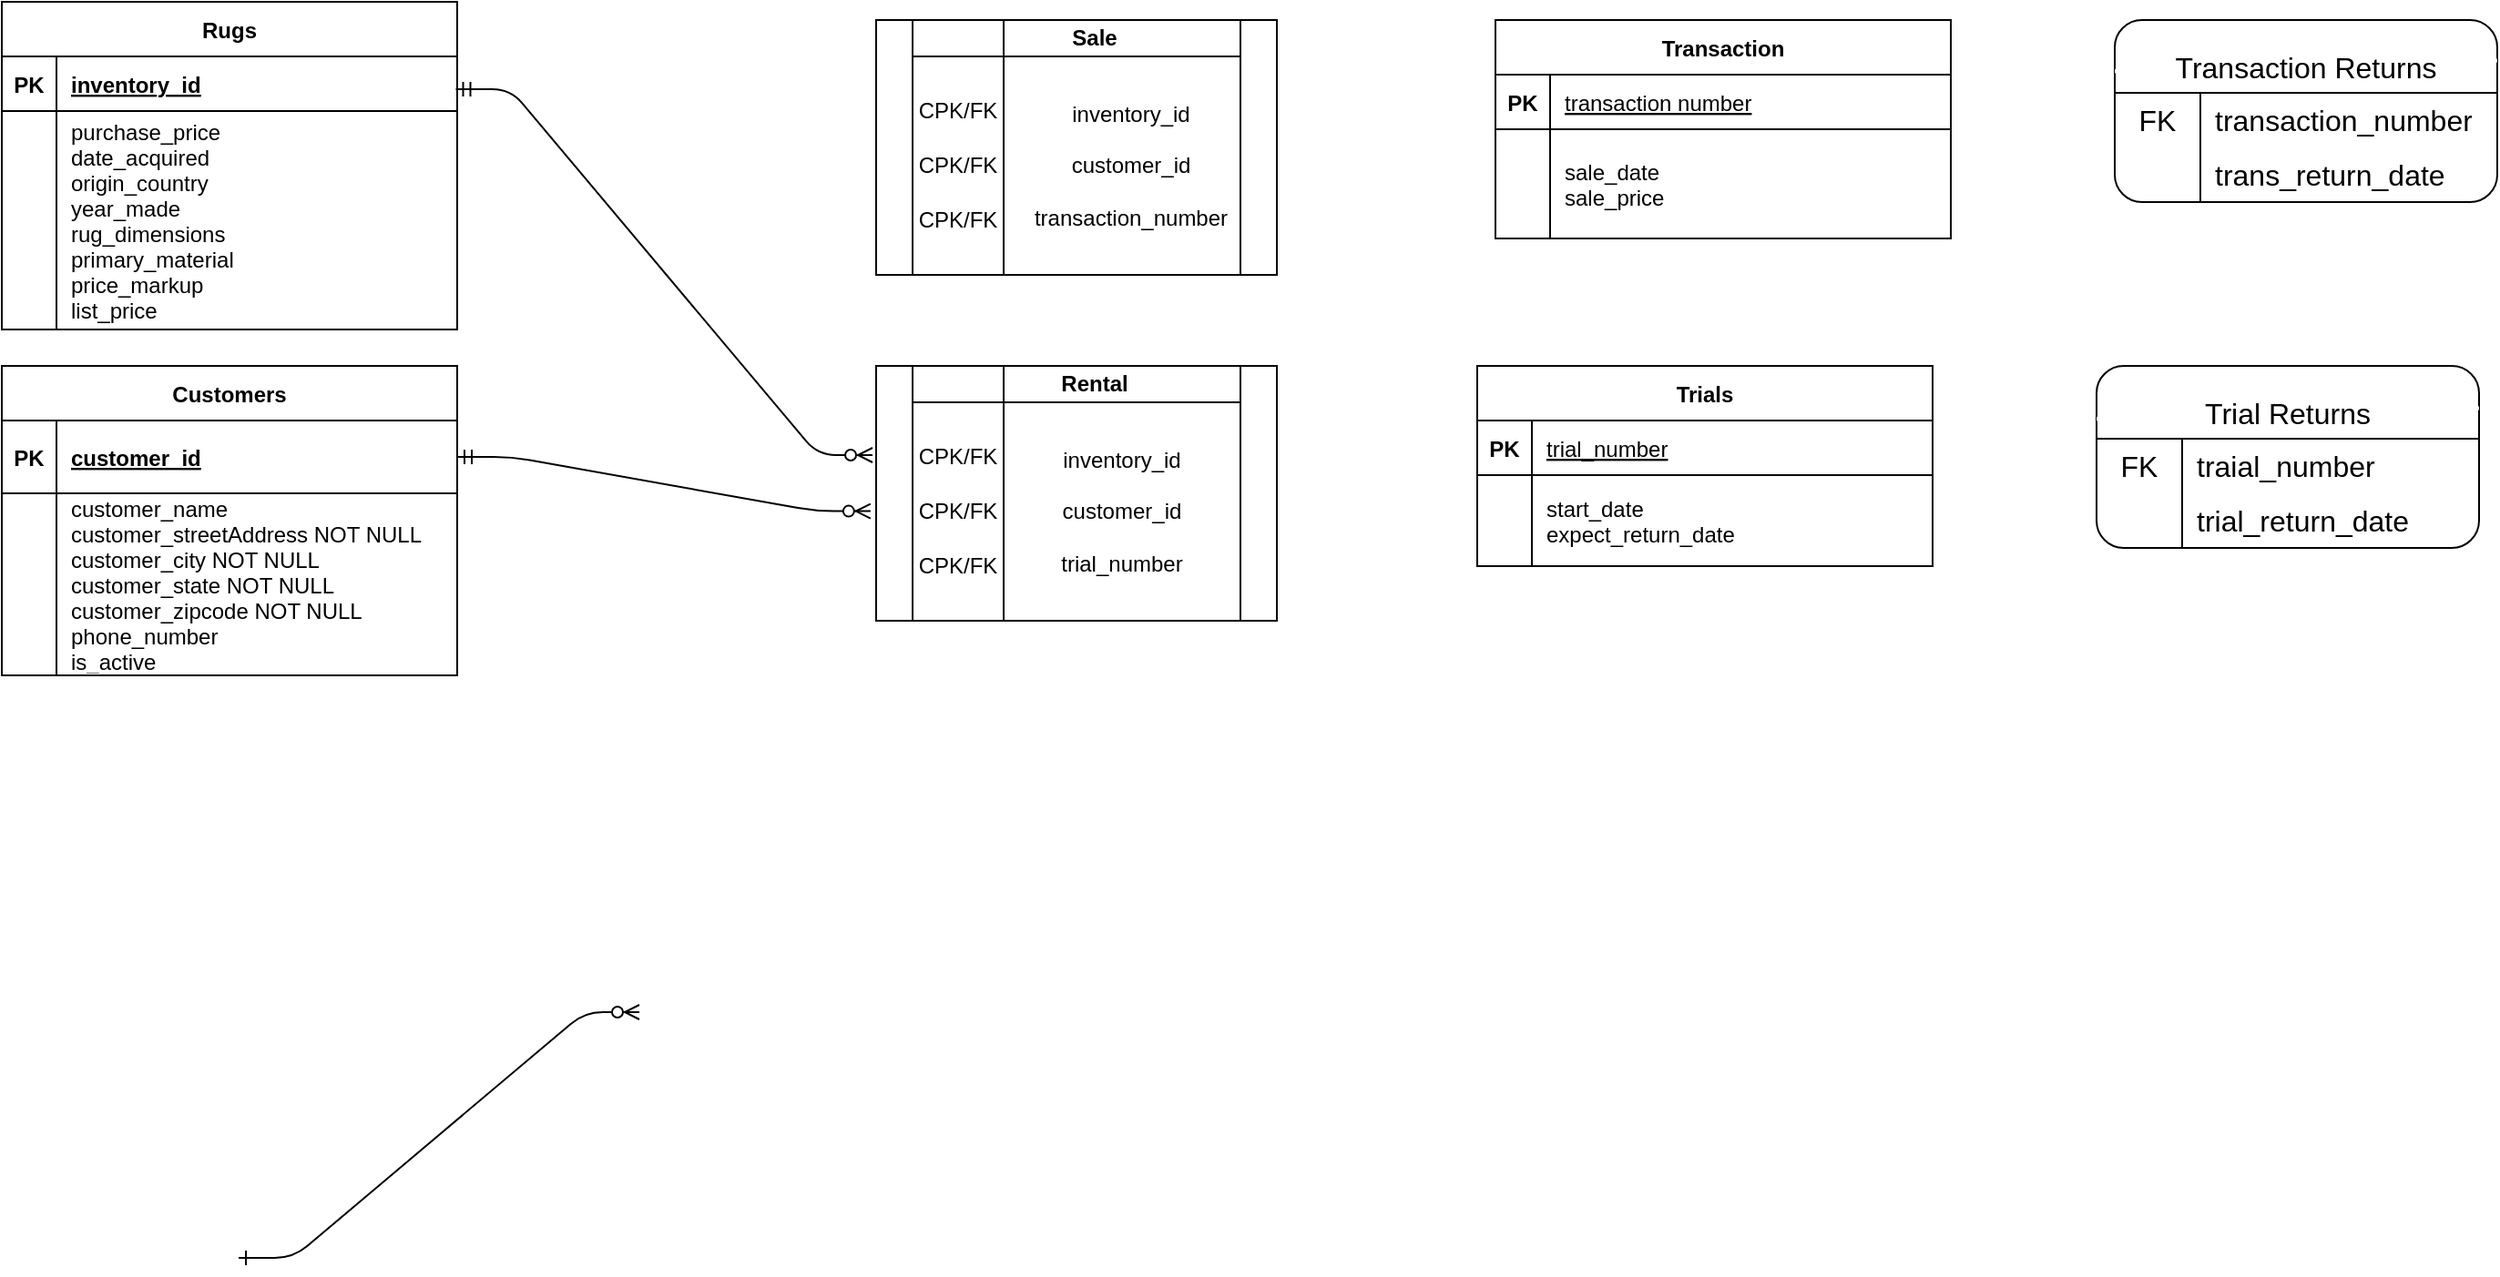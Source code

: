 <mxfile version="21.7.5" type="github">
  <diagram id="R2lEEEUBdFMjLlhIrx00" name="Page-1">
    <mxGraphModel dx="1199" dy="646" grid="1" gridSize="10" guides="1" tooltips="1" connect="1" arrows="1" fold="1" page="1" pageScale="1" pageWidth="850" pageHeight="1100" math="0" shadow="0" extFonts="Permanent Marker^https://fonts.googleapis.com/css?family=Permanent+Marker">
      <root>
        <mxCell id="0" />
        <mxCell id="1" parent="0" />
        <mxCell id="C-vyLk0tnHw3VtMMgP7b-1" value="" style="edgeStyle=entityRelationEdgeStyle;endArrow=ERzeroToMany;startArrow=ERmandOne;endFill=1;startFill=0;entryX=-0.009;entryY=0.35;entryDx=0;entryDy=0;exitX=0.997;exitY=0.601;exitDx=0;exitDy=0;exitPerimeter=0;entryPerimeter=0;" parent="1" source="C-vyLk0tnHw3VtMMgP7b-24" target="LShmClLfT84cLfDmFWbB-32" edge="1">
          <mxGeometry width="100" height="100" relative="1" as="geometry">
            <mxPoint x="290" y="61.6" as="sourcePoint" />
            <mxPoint x="384" y="80" as="targetPoint" />
            <Array as="points">
              <mxPoint x="310" y="130" />
              <mxPoint x="319" y="350" />
              <mxPoint x="360" y="280" />
              <mxPoint x="340" y="310" />
            </Array>
          </mxGeometry>
        </mxCell>
        <mxCell id="C-vyLk0tnHw3VtMMgP7b-12" value="" style="edgeStyle=entityRelationEdgeStyle;endArrow=ERzeroToMany;startArrow=ERone;endFill=1;startFill=0;" parent="1" edge="1">
          <mxGeometry width="100" height="100" relative="1" as="geometry">
            <mxPoint x="170" y="710" as="sourcePoint" />
            <mxPoint x="390" y="575" as="targetPoint" />
            <Array as="points">
              <mxPoint x="185" y="605" />
              <mxPoint x="385" y="695" />
              <mxPoint x="355" y="725" />
            </Array>
          </mxGeometry>
        </mxCell>
        <mxCell id="C-vyLk0tnHw3VtMMgP7b-2" value="Customers" style="shape=table;startSize=30;container=1;collapsible=1;childLayout=tableLayout;fixedRows=1;rowLines=0;fontStyle=1;align=center;resizeLast=1;" parent="1" vertex="1">
          <mxGeometry x="40" y="220" width="250" height="170" as="geometry" />
        </mxCell>
        <mxCell id="C-vyLk0tnHw3VtMMgP7b-3" value="" style="shape=partialRectangle;collapsible=0;dropTarget=0;pointerEvents=0;fillColor=none;points=[[0,0.5],[1,0.5]];portConstraint=eastwest;top=0;left=0;right=0;bottom=1;" parent="C-vyLk0tnHw3VtMMgP7b-2" vertex="1">
          <mxGeometry y="30" width="250" height="40" as="geometry" />
        </mxCell>
        <mxCell id="C-vyLk0tnHw3VtMMgP7b-4" value="PK" style="shape=partialRectangle;overflow=hidden;connectable=0;fillColor=none;top=0;left=0;bottom=0;right=0;fontStyle=1;" parent="C-vyLk0tnHw3VtMMgP7b-3" vertex="1">
          <mxGeometry width="30" height="40" as="geometry">
            <mxRectangle width="30" height="40" as="alternateBounds" />
          </mxGeometry>
        </mxCell>
        <mxCell id="C-vyLk0tnHw3VtMMgP7b-5" value="customer_id" style="shape=partialRectangle;overflow=hidden;connectable=0;fillColor=none;top=0;left=0;bottom=0;right=0;align=left;spacingLeft=6;fontStyle=5;" parent="C-vyLk0tnHw3VtMMgP7b-3" vertex="1">
          <mxGeometry x="30" width="220" height="40" as="geometry">
            <mxRectangle width="220" height="40" as="alternateBounds" />
          </mxGeometry>
        </mxCell>
        <mxCell id="C-vyLk0tnHw3VtMMgP7b-6" value="" style="shape=partialRectangle;collapsible=0;dropTarget=0;pointerEvents=0;fillColor=none;points=[[0,0.5],[1,0.5]];portConstraint=eastwest;top=0;left=0;right=0;bottom=0;" parent="C-vyLk0tnHw3VtMMgP7b-2" vertex="1">
          <mxGeometry y="70" width="250" height="100" as="geometry" />
        </mxCell>
        <mxCell id="C-vyLk0tnHw3VtMMgP7b-7" value="" style="shape=partialRectangle;overflow=hidden;connectable=0;fillColor=none;top=0;left=0;bottom=0;right=0;" parent="C-vyLk0tnHw3VtMMgP7b-6" vertex="1">
          <mxGeometry width="30" height="100" as="geometry">
            <mxRectangle width="30" height="100" as="alternateBounds" />
          </mxGeometry>
        </mxCell>
        <mxCell id="C-vyLk0tnHw3VtMMgP7b-8" value="customer_name &#xa;customer_streetAddress NOT NULL&#xa;customer_city NOT NULL&#xa;customer_state NOT NULL&#xa;customer_zipcode NOT NULL&#xa;phone_number&#xa;is_active" style="shape=partialRectangle;overflow=hidden;connectable=0;fillColor=none;top=0;left=0;bottom=0;right=0;align=left;spacingLeft=6;" parent="C-vyLk0tnHw3VtMMgP7b-6" vertex="1">
          <mxGeometry x="30" width="220" height="100" as="geometry">
            <mxRectangle width="220" height="100" as="alternateBounds" />
          </mxGeometry>
        </mxCell>
        <mxCell id="C-vyLk0tnHw3VtMMgP7b-13" value="Transaction" style="shape=table;startSize=30;container=1;collapsible=1;childLayout=tableLayout;fixedRows=1;rowLines=0;fontStyle=1;align=center;resizeLast=1;" parent="1" vertex="1">
          <mxGeometry x="860" y="30" width="250" height="120" as="geometry" />
        </mxCell>
        <mxCell id="C-vyLk0tnHw3VtMMgP7b-14" value="" style="shape=partialRectangle;collapsible=0;dropTarget=0;pointerEvents=0;fillColor=none;points=[[0,0.5],[1,0.5]];portConstraint=eastwest;top=0;left=0;right=0;bottom=1;" parent="C-vyLk0tnHw3VtMMgP7b-13" vertex="1">
          <mxGeometry y="30" width="250" height="30" as="geometry" />
        </mxCell>
        <mxCell id="C-vyLk0tnHw3VtMMgP7b-15" value="PK" style="shape=partialRectangle;overflow=hidden;connectable=0;fillColor=none;top=0;left=0;bottom=0;right=0;fontStyle=1;" parent="C-vyLk0tnHw3VtMMgP7b-14" vertex="1">
          <mxGeometry width="30" height="30" as="geometry">
            <mxRectangle width="30" height="30" as="alternateBounds" />
          </mxGeometry>
        </mxCell>
        <mxCell id="C-vyLk0tnHw3VtMMgP7b-16" value="transaction number" style="shape=partialRectangle;overflow=hidden;connectable=0;fillColor=none;top=0;left=0;bottom=0;right=0;align=left;spacingLeft=6;fontStyle=4;" parent="C-vyLk0tnHw3VtMMgP7b-14" vertex="1">
          <mxGeometry x="30" width="220" height="30" as="geometry">
            <mxRectangle width="220" height="30" as="alternateBounds" />
          </mxGeometry>
        </mxCell>
        <mxCell id="C-vyLk0tnHw3VtMMgP7b-17" value="" style="shape=partialRectangle;collapsible=0;dropTarget=0;pointerEvents=0;fillColor=none;points=[[0,0.5],[1,0.5]];portConstraint=eastwest;top=0;left=0;right=0;bottom=0;" parent="C-vyLk0tnHw3VtMMgP7b-13" vertex="1">
          <mxGeometry y="60" width="250" height="60" as="geometry" />
        </mxCell>
        <mxCell id="C-vyLk0tnHw3VtMMgP7b-18" value="" style="shape=partialRectangle;overflow=hidden;connectable=0;fillColor=none;top=0;left=0;bottom=0;right=0;" parent="C-vyLk0tnHw3VtMMgP7b-17" vertex="1">
          <mxGeometry width="30" height="60" as="geometry">
            <mxRectangle width="30" height="60" as="alternateBounds" />
          </mxGeometry>
        </mxCell>
        <mxCell id="C-vyLk0tnHw3VtMMgP7b-19" value="sale_date&#xa;sale_price" style="shape=partialRectangle;overflow=hidden;connectable=0;fillColor=none;top=0;left=0;bottom=0;right=0;align=left;spacingLeft=6;" parent="C-vyLk0tnHw3VtMMgP7b-17" vertex="1">
          <mxGeometry x="30" width="220" height="60" as="geometry">
            <mxRectangle width="220" height="60" as="alternateBounds" />
          </mxGeometry>
        </mxCell>
        <mxCell id="C-vyLk0tnHw3VtMMgP7b-23" value="Rugs" style="shape=table;startSize=30;container=1;collapsible=1;childLayout=tableLayout;fixedRows=1;rowLines=0;fontStyle=1;align=center;resizeLast=1;" parent="1" vertex="1">
          <mxGeometry x="40" y="20" width="250" height="180" as="geometry">
            <mxRectangle x="120" y="120" width="100" height="30" as="alternateBounds" />
          </mxGeometry>
        </mxCell>
        <mxCell id="C-vyLk0tnHw3VtMMgP7b-24" value="" style="shape=partialRectangle;collapsible=0;dropTarget=0;pointerEvents=0;fillColor=none;points=[[0,0.5],[1,0.5]];portConstraint=eastwest;top=0;left=0;right=0;bottom=1;" parent="C-vyLk0tnHw3VtMMgP7b-23" vertex="1">
          <mxGeometry y="30" width="250" height="30" as="geometry" />
        </mxCell>
        <mxCell id="C-vyLk0tnHw3VtMMgP7b-25" value="PK" style="shape=partialRectangle;overflow=hidden;connectable=0;fillColor=none;top=0;left=0;bottom=0;right=0;fontStyle=1;" parent="C-vyLk0tnHw3VtMMgP7b-24" vertex="1">
          <mxGeometry width="30" height="30" as="geometry">
            <mxRectangle width="30" height="30" as="alternateBounds" />
          </mxGeometry>
        </mxCell>
        <mxCell id="C-vyLk0tnHw3VtMMgP7b-26" value="inventory_id" style="shape=partialRectangle;overflow=hidden;connectable=0;fillColor=none;top=0;left=0;bottom=0;right=0;align=left;spacingLeft=6;fontStyle=5;" parent="C-vyLk0tnHw3VtMMgP7b-24" vertex="1">
          <mxGeometry x="30" width="220" height="30" as="geometry">
            <mxRectangle width="220" height="30" as="alternateBounds" />
          </mxGeometry>
        </mxCell>
        <mxCell id="C-vyLk0tnHw3VtMMgP7b-27" value="" style="shape=partialRectangle;collapsible=0;dropTarget=0;pointerEvents=0;fillColor=none;points=[[0,0.5],[1,0.5]];portConstraint=eastwest;top=0;left=0;right=0;bottom=0;" parent="C-vyLk0tnHw3VtMMgP7b-23" vertex="1">
          <mxGeometry y="60" width="250" height="120" as="geometry" />
        </mxCell>
        <mxCell id="C-vyLk0tnHw3VtMMgP7b-28" value="" style="shape=partialRectangle;overflow=hidden;connectable=0;fillColor=none;top=0;left=0;bottom=0;right=0;" parent="C-vyLk0tnHw3VtMMgP7b-27" vertex="1">
          <mxGeometry width="30" height="120" as="geometry">
            <mxRectangle width="30" height="120" as="alternateBounds" />
          </mxGeometry>
        </mxCell>
        <mxCell id="C-vyLk0tnHw3VtMMgP7b-29" value="purchase_price&#xa;date_acquired&#xa;origin_country&#xa;year_made&#xa;rug_dimensions&#xa;primary_material&#xa;price_markup&#xa;list_price" style="shape=partialRectangle;overflow=hidden;connectable=0;fillColor=none;top=0;left=0;bottom=0;right=0;align=left;spacingLeft=6;" parent="C-vyLk0tnHw3VtMMgP7b-27" vertex="1">
          <mxGeometry x="30" width="220" height="120" as="geometry">
            <mxRectangle width="220" height="120" as="alternateBounds" />
          </mxGeometry>
        </mxCell>
        <mxCell id="LShmClLfT84cLfDmFWbB-31" value="" style="group" vertex="1" connectable="0" parent="1">
          <mxGeometry x="520" y="220" width="220" height="140" as="geometry" />
        </mxCell>
        <mxCell id="LShmClLfT84cLfDmFWbB-32" value="" style="shape=process;whiteSpace=wrap;html=1;backgroundOutline=1;fillStyle=solid;" vertex="1" parent="LShmClLfT84cLfDmFWbB-31">
          <mxGeometry width="220" height="140" as="geometry" />
        </mxCell>
        <mxCell id="LShmClLfT84cLfDmFWbB-33" value="" style="shape=internalStorage;whiteSpace=wrap;html=1;backgroundOutline=1;container=1;dx=50;dy=20;" vertex="1" parent="LShmClLfT84cLfDmFWbB-31">
          <mxGeometry x="20" width="180" height="140" as="geometry" />
        </mxCell>
        <mxCell id="LShmClLfT84cLfDmFWbB-34" value="&lt;b&gt;Rental&lt;/b&gt;" style="text;html=1;strokeColor=none;fillColor=none;align=center;verticalAlign=middle;whiteSpace=wrap;rounded=0;" vertex="1" parent="LShmClLfT84cLfDmFWbB-33">
          <mxGeometry x="20" width="160" height="20" as="geometry" />
        </mxCell>
        <mxCell id="LShmClLfT84cLfDmFWbB-36" value="CPK/FK" style="text;html=1;strokeColor=none;fillColor=none;align=center;verticalAlign=middle;whiteSpace=wrap;rounded=0;" vertex="1" parent="LShmClLfT84cLfDmFWbB-33">
          <mxGeometry y="65" width="50" height="30" as="geometry" />
        </mxCell>
        <mxCell id="LShmClLfT84cLfDmFWbB-37" value="CPK/FK" style="text;html=1;strokeColor=none;fillColor=none;align=center;verticalAlign=middle;whiteSpace=wrap;rounded=0;" vertex="1" parent="LShmClLfT84cLfDmFWbB-33">
          <mxGeometry y="95" width="50" height="30" as="geometry" />
        </mxCell>
        <mxCell id="LShmClLfT84cLfDmFWbB-38" value="CPK/FK" style="text;html=1;strokeColor=none;fillColor=none;align=center;verticalAlign=middle;whiteSpace=wrap;rounded=0;" vertex="1" parent="LShmClLfT84cLfDmFWbB-33">
          <mxGeometry y="35" width="50" height="30" as="geometry" />
        </mxCell>
        <mxCell id="LShmClLfT84cLfDmFWbB-35" value="inventory_id&lt;br&gt;&lt;br&gt;customer_id&lt;br&gt;&lt;br&gt;trial_number" style="text;html=1;strokeColor=none;fillColor=none;align=center;verticalAlign=middle;whiteSpace=wrap;rounded=0;" vertex="1" parent="LShmClLfT84cLfDmFWbB-31">
          <mxGeometry x="70" y="20" width="130" height="120" as="geometry" />
        </mxCell>
        <mxCell id="LShmClLfT84cLfDmFWbB-39" value="" style="edgeStyle=entityRelationEdgeStyle;endArrow=ERzeroToMany;startArrow=ERmandOne;endFill=1;startFill=0;entryX=-0.014;entryY=0.57;entryDx=0;entryDy=0;exitX=1;exitY=0.5;exitDx=0;exitDy=0;entryPerimeter=0;" edge="1" parent="1" source="C-vyLk0tnHw3VtMMgP7b-3" target="LShmClLfT84cLfDmFWbB-32">
          <mxGeometry width="100" height="100" relative="1" as="geometry">
            <mxPoint x="640" y="100" as="sourcePoint" />
            <mxPoint x="749" y="341" as="targetPoint" />
          </mxGeometry>
        </mxCell>
        <mxCell id="LShmClLfT84cLfDmFWbB-22" value="" style="group" vertex="1" connectable="0" parent="1">
          <mxGeometry x="520" y="30" width="220" height="140" as="geometry" />
        </mxCell>
        <mxCell id="LShmClLfT84cLfDmFWbB-1" value="" style="shape=process;whiteSpace=wrap;html=1;backgroundOutline=1;fillStyle=solid;" vertex="1" parent="LShmClLfT84cLfDmFWbB-22">
          <mxGeometry width="220" height="140" as="geometry" />
        </mxCell>
        <mxCell id="LShmClLfT84cLfDmFWbB-14" value="" style="shape=internalStorage;whiteSpace=wrap;html=1;backgroundOutline=1;container=1;dx=50;dy=20;" vertex="1" parent="LShmClLfT84cLfDmFWbB-22">
          <mxGeometry x="20" width="180" height="140" as="geometry" />
        </mxCell>
        <mxCell id="LShmClLfT84cLfDmFWbB-23" value="&lt;b&gt;Sale&lt;/b&gt;" style="text;html=1;strokeColor=none;fillColor=none;align=center;verticalAlign=middle;whiteSpace=wrap;rounded=0;" vertex="1" parent="LShmClLfT84cLfDmFWbB-14">
          <mxGeometry x="20" width="160" height="20" as="geometry" />
        </mxCell>
        <mxCell id="LShmClLfT84cLfDmFWbB-26" value="inventory_id&lt;br&gt;&lt;br&gt;customer_id&lt;br&gt;&lt;br&gt;transaction_number" style="text;html=1;strokeColor=none;fillColor=none;align=center;verticalAlign=middle;whiteSpace=wrap;rounded=0;" vertex="1" parent="LShmClLfT84cLfDmFWbB-14">
          <mxGeometry x="50" y="20" width="140" height="120" as="geometry" />
        </mxCell>
        <mxCell id="LShmClLfT84cLfDmFWbB-28" value="CPK/FK" style="text;html=1;strokeColor=none;fillColor=none;align=center;verticalAlign=middle;whiteSpace=wrap;rounded=0;" vertex="1" parent="LShmClLfT84cLfDmFWbB-14">
          <mxGeometry y="65" width="50" height="30" as="geometry" />
        </mxCell>
        <mxCell id="LShmClLfT84cLfDmFWbB-30" value="CPK/FK" style="text;html=1;strokeColor=none;fillColor=none;align=center;verticalAlign=middle;whiteSpace=wrap;rounded=0;" vertex="1" parent="LShmClLfT84cLfDmFWbB-14">
          <mxGeometry y="95" width="50" height="30" as="geometry" />
        </mxCell>
        <mxCell id="LShmClLfT84cLfDmFWbB-29" value="CPK/FK" style="text;html=1;strokeColor=none;fillColor=none;align=center;verticalAlign=middle;whiteSpace=wrap;rounded=0;" vertex="1" parent="LShmClLfT84cLfDmFWbB-14">
          <mxGeometry y="35" width="50" height="30" as="geometry" />
        </mxCell>
        <mxCell id="LShmClLfT84cLfDmFWbB-44" value="Trials" style="shape=table;startSize=30;container=1;collapsible=1;childLayout=tableLayout;fixedRows=1;rowLines=0;fontStyle=1;align=center;resizeLast=1;" vertex="1" parent="1">
          <mxGeometry x="850" y="220" width="250" height="110" as="geometry" />
        </mxCell>
        <mxCell id="LShmClLfT84cLfDmFWbB-45" value="" style="shape=partialRectangle;collapsible=0;dropTarget=0;pointerEvents=0;fillColor=none;points=[[0,0.5],[1,0.5]];portConstraint=eastwest;top=0;left=0;right=0;bottom=1;" vertex="1" parent="LShmClLfT84cLfDmFWbB-44">
          <mxGeometry y="30" width="250" height="30" as="geometry" />
        </mxCell>
        <mxCell id="LShmClLfT84cLfDmFWbB-46" value="PK" style="shape=partialRectangle;overflow=hidden;connectable=0;fillColor=none;top=0;left=0;bottom=0;right=0;fontStyle=1;" vertex="1" parent="LShmClLfT84cLfDmFWbB-45">
          <mxGeometry width="30" height="30" as="geometry">
            <mxRectangle width="30" height="30" as="alternateBounds" />
          </mxGeometry>
        </mxCell>
        <mxCell id="LShmClLfT84cLfDmFWbB-47" value="trial_number" style="shape=partialRectangle;overflow=hidden;connectable=0;fillColor=none;top=0;left=0;bottom=0;right=0;align=left;spacingLeft=6;fontStyle=4;" vertex="1" parent="LShmClLfT84cLfDmFWbB-45">
          <mxGeometry x="30" width="220" height="30" as="geometry">
            <mxRectangle width="220" height="30" as="alternateBounds" />
          </mxGeometry>
        </mxCell>
        <mxCell id="LShmClLfT84cLfDmFWbB-48" value="" style="shape=partialRectangle;collapsible=0;dropTarget=0;pointerEvents=0;fillColor=none;points=[[0,0.5],[1,0.5]];portConstraint=eastwest;top=0;left=0;right=0;bottom=0;" vertex="1" parent="LShmClLfT84cLfDmFWbB-44">
          <mxGeometry y="60" width="250" height="50" as="geometry" />
        </mxCell>
        <mxCell id="LShmClLfT84cLfDmFWbB-49" value="" style="shape=partialRectangle;overflow=hidden;connectable=0;fillColor=none;top=0;left=0;bottom=0;right=0;" vertex="1" parent="LShmClLfT84cLfDmFWbB-48">
          <mxGeometry width="30" height="50" as="geometry">
            <mxRectangle width="30" height="50" as="alternateBounds" />
          </mxGeometry>
        </mxCell>
        <mxCell id="LShmClLfT84cLfDmFWbB-50" value="start_date&#xa;expect_return_date" style="shape=partialRectangle;overflow=hidden;connectable=0;fillColor=none;top=0;left=0;bottom=0;right=0;align=left;spacingLeft=6;" vertex="1" parent="LShmClLfT84cLfDmFWbB-48">
          <mxGeometry x="30" width="220" height="50" as="geometry">
            <mxRectangle width="220" height="50" as="alternateBounds" />
          </mxGeometry>
        </mxCell>
        <mxCell id="LShmClLfT84cLfDmFWbB-61" value="" style="group" vertex="1" connectable="0" parent="1">
          <mxGeometry x="1200" y="30" width="210" height="100" as="geometry" />
        </mxCell>
        <mxCell id="LShmClLfT84cLfDmFWbB-41" value="" style="rounded=1;whiteSpace=wrap;html=1;fillStyle=hatch;" vertex="1" parent="LShmClLfT84cLfDmFWbB-61">
          <mxGeometry width="210" height="100" as="geometry" />
        </mxCell>
        <mxCell id="LShmClLfT84cLfDmFWbB-51" value="Transaction Returns" style="shape=table;startSize=30;container=1;collapsible=0;childLayout=tableLayout;fixedRows=1;rowLines=0;fontStyle=0;strokeColor=default;fontSize=16;perimeterSpacing=2;fillStyle=hatch;backgroundOutline=0;swimlaneHead=0;swimlaneBody=0;rounded=1;" vertex="1" parent="LShmClLfT84cLfDmFWbB-61">
          <mxGeometry y="10" width="210" height="90" as="geometry" />
        </mxCell>
        <mxCell id="LShmClLfT84cLfDmFWbB-52" value="" style="shape=tableRow;horizontal=0;startSize=0;swimlaneHead=0;swimlaneBody=0;top=0;left=0;bottom=0;right=0;collapsible=0;dropTarget=0;fillColor=none;points=[[0,0.5],[1,0.5]];portConstraint=eastwest;strokeColor=inherit;fontSize=16;" vertex="1" parent="LShmClLfT84cLfDmFWbB-51">
          <mxGeometry y="30" width="210" height="30" as="geometry" />
        </mxCell>
        <mxCell id="LShmClLfT84cLfDmFWbB-53" value="FK" style="shape=partialRectangle;html=1;whiteSpace=wrap;connectable=0;fillColor=none;top=0;left=0;bottom=0;right=0;overflow=hidden;pointerEvents=1;strokeColor=inherit;fontSize=16;" vertex="1" parent="LShmClLfT84cLfDmFWbB-52">
          <mxGeometry width="47" height="30" as="geometry">
            <mxRectangle width="47" height="30" as="alternateBounds" />
          </mxGeometry>
        </mxCell>
        <mxCell id="LShmClLfT84cLfDmFWbB-54" value="transaction_number" style="shape=partialRectangle;html=1;whiteSpace=wrap;connectable=0;fillColor=none;top=0;left=0;bottom=0;right=0;align=left;spacingLeft=6;overflow=hidden;strokeColor=inherit;fontSize=16;" vertex="1" parent="LShmClLfT84cLfDmFWbB-52">
          <mxGeometry x="47" width="163" height="30" as="geometry">
            <mxRectangle width="163" height="30" as="alternateBounds" />
          </mxGeometry>
        </mxCell>
        <mxCell id="LShmClLfT84cLfDmFWbB-58" value="" style="shape=tableRow;horizontal=0;startSize=0;swimlaneHead=0;swimlaneBody=0;top=0;left=0;bottom=0;right=0;collapsible=0;dropTarget=0;fillColor=none;points=[[0,0.5],[1,0.5]];portConstraint=eastwest;strokeColor=inherit;fontSize=16;" vertex="1" parent="LShmClLfT84cLfDmFWbB-51">
          <mxGeometry y="60" width="210" height="30" as="geometry" />
        </mxCell>
        <mxCell id="LShmClLfT84cLfDmFWbB-59" value="" style="shape=partialRectangle;html=1;whiteSpace=wrap;connectable=0;fillColor=none;top=0;left=0;bottom=0;right=0;overflow=hidden;strokeColor=inherit;fontSize=16;" vertex="1" parent="LShmClLfT84cLfDmFWbB-58">
          <mxGeometry width="47" height="30" as="geometry">
            <mxRectangle width="47" height="30" as="alternateBounds" />
          </mxGeometry>
        </mxCell>
        <mxCell id="LShmClLfT84cLfDmFWbB-60" value="trans_return_date" style="shape=partialRectangle;html=1;whiteSpace=wrap;connectable=0;fillColor=none;top=0;left=0;bottom=0;right=0;align=left;spacingLeft=6;overflow=hidden;strokeColor=inherit;fontSize=16;" vertex="1" parent="LShmClLfT84cLfDmFWbB-58">
          <mxGeometry x="47" width="163" height="30" as="geometry">
            <mxRectangle width="163" height="30" as="alternateBounds" />
          </mxGeometry>
        </mxCell>
        <mxCell id="LShmClLfT84cLfDmFWbB-69" value="" style="group" vertex="1" connectable="0" parent="1">
          <mxGeometry x="1190" y="220" width="210" height="100" as="geometry" />
        </mxCell>
        <mxCell id="LShmClLfT84cLfDmFWbB-70" value="" style="rounded=1;whiteSpace=wrap;html=1;fillStyle=hatch;" vertex="1" parent="LShmClLfT84cLfDmFWbB-69">
          <mxGeometry width="210" height="100" as="geometry" />
        </mxCell>
        <mxCell id="LShmClLfT84cLfDmFWbB-71" value="Trial Returns" style="shape=table;startSize=30;container=1;collapsible=0;childLayout=tableLayout;fixedRows=1;rowLines=0;fontStyle=0;strokeColor=default;fontSize=16;perimeterSpacing=2;fillStyle=hatch;backgroundOutline=0;swimlaneHead=0;swimlaneBody=0;rounded=1;" vertex="1" parent="LShmClLfT84cLfDmFWbB-69">
          <mxGeometry y="10" width="210" height="90" as="geometry" />
        </mxCell>
        <mxCell id="LShmClLfT84cLfDmFWbB-72" value="" style="shape=tableRow;horizontal=0;startSize=0;swimlaneHead=0;swimlaneBody=0;top=0;left=0;bottom=0;right=0;collapsible=0;dropTarget=0;fillColor=none;points=[[0,0.5],[1,0.5]];portConstraint=eastwest;strokeColor=inherit;fontSize=16;" vertex="1" parent="LShmClLfT84cLfDmFWbB-71">
          <mxGeometry y="30" width="210" height="30" as="geometry" />
        </mxCell>
        <mxCell id="LShmClLfT84cLfDmFWbB-73" value="FK" style="shape=partialRectangle;html=1;whiteSpace=wrap;connectable=0;fillColor=none;top=0;left=0;bottom=0;right=0;overflow=hidden;pointerEvents=1;strokeColor=inherit;fontSize=16;" vertex="1" parent="LShmClLfT84cLfDmFWbB-72">
          <mxGeometry width="47" height="30" as="geometry">
            <mxRectangle width="47" height="30" as="alternateBounds" />
          </mxGeometry>
        </mxCell>
        <mxCell id="LShmClLfT84cLfDmFWbB-74" value="traial_number" style="shape=partialRectangle;html=1;whiteSpace=wrap;connectable=0;fillColor=none;top=0;left=0;bottom=0;right=0;align=left;spacingLeft=6;overflow=hidden;strokeColor=inherit;fontSize=16;" vertex="1" parent="LShmClLfT84cLfDmFWbB-72">
          <mxGeometry x="47" width="163" height="30" as="geometry">
            <mxRectangle width="163" height="30" as="alternateBounds" />
          </mxGeometry>
        </mxCell>
        <mxCell id="LShmClLfT84cLfDmFWbB-75" value="" style="shape=tableRow;horizontal=0;startSize=0;swimlaneHead=0;swimlaneBody=0;top=0;left=0;bottom=0;right=0;collapsible=0;dropTarget=0;fillColor=none;points=[[0,0.5],[1,0.5]];portConstraint=eastwest;strokeColor=inherit;fontSize=16;" vertex="1" parent="LShmClLfT84cLfDmFWbB-71">
          <mxGeometry y="60" width="210" height="30" as="geometry" />
        </mxCell>
        <mxCell id="LShmClLfT84cLfDmFWbB-76" value="" style="shape=partialRectangle;html=1;whiteSpace=wrap;connectable=0;fillColor=none;top=0;left=0;bottom=0;right=0;overflow=hidden;strokeColor=inherit;fontSize=16;" vertex="1" parent="LShmClLfT84cLfDmFWbB-75">
          <mxGeometry width="47" height="30" as="geometry">
            <mxRectangle width="47" height="30" as="alternateBounds" />
          </mxGeometry>
        </mxCell>
        <mxCell id="LShmClLfT84cLfDmFWbB-77" value="trial_return_date" style="shape=partialRectangle;html=1;whiteSpace=wrap;connectable=0;fillColor=none;top=0;left=0;bottom=0;right=0;align=left;spacingLeft=6;overflow=hidden;strokeColor=inherit;fontSize=16;" vertex="1" parent="LShmClLfT84cLfDmFWbB-75">
          <mxGeometry x="47" width="163" height="30" as="geometry">
            <mxRectangle width="163" height="30" as="alternateBounds" />
          </mxGeometry>
        </mxCell>
      </root>
    </mxGraphModel>
  </diagram>
</mxfile>
